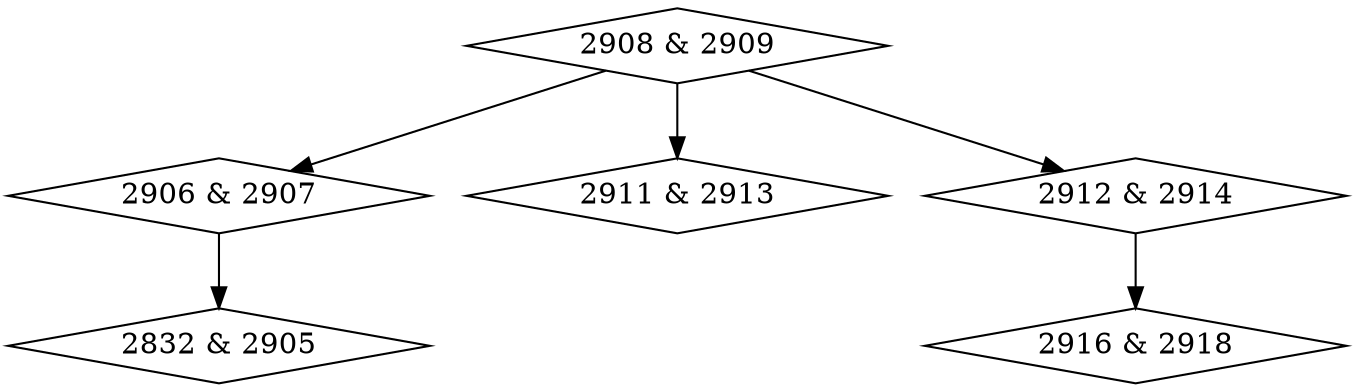digraph {
0 [label = "2832 & 2905", shape = diamond];
1 [label = "2906 & 2907", shape = diamond];
2 [label = "2908 & 2909", shape = diamond];
3 [label = "2911 & 2913", shape = diamond];
4 [label = "2912 & 2914", shape = diamond];
5 [label = "2916 & 2918", shape = diamond];
1->0;
2->1;
2->3;
2->4;
4->5;
}
